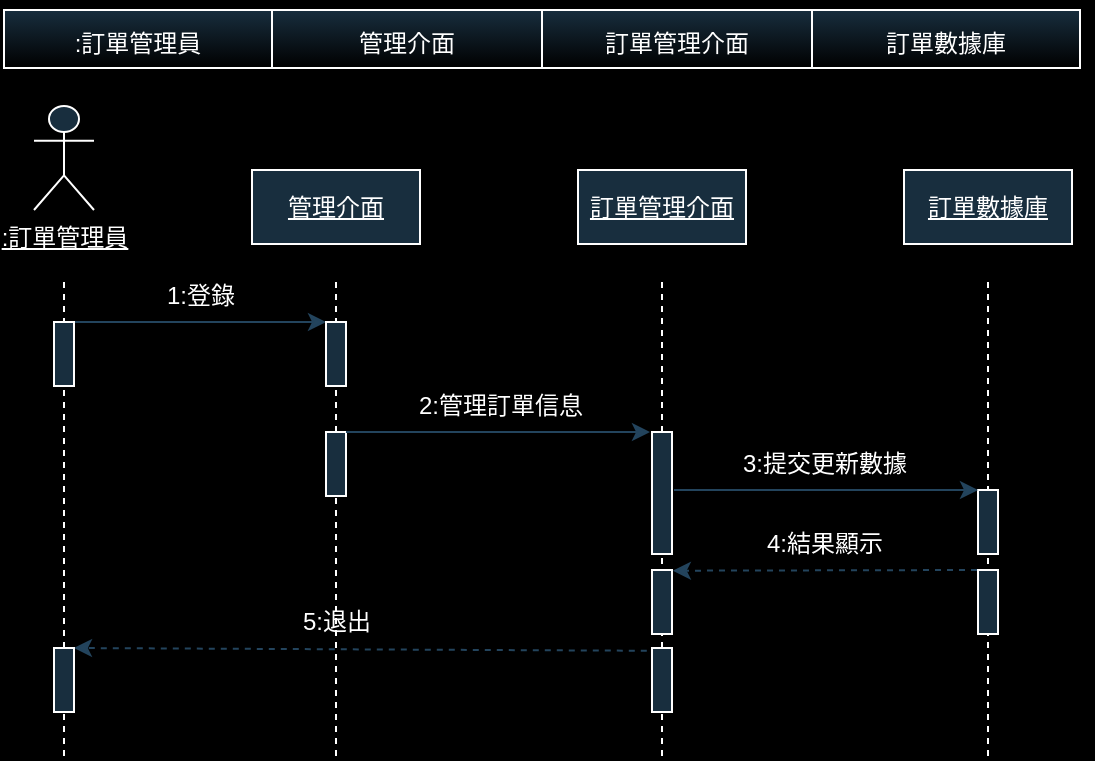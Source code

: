 <mxfile version="22.1.8" type="github">
  <diagram name="Page-1" id="FdPrsYDMRLdAd92Ktg-p">
    <mxGraphModel dx="719" dy="427" grid="0" gridSize="10" guides="1" tooltips="1" connect="1" arrows="1" fold="1" page="1" pageScale="1" pageWidth="827" pageHeight="1169" background="#000000" math="0" shadow="0">
      <root>
        <mxCell id="0" />
        <mxCell id="1" parent="0" />
        <mxCell id="xGcRgNuMnpsQmwNyc2wd-38" value="" style="edgeStyle=none;curved=1;rounded=0;orthogonalLoop=1;jettySize=auto;html=1;fontSize=12;startSize=8;endSize=8;" edge="1" parent="1" source="xGcRgNuMnpsQmwNyc2wd-5" target="xGcRgNuMnpsQmwNyc2wd-14">
          <mxGeometry relative="1" as="geometry" />
        </mxCell>
        <mxCell id="xGcRgNuMnpsQmwNyc2wd-5" value="&lt;u&gt;:訂單管理員&lt;/u&gt;" style="shape=umlActor;verticalLabelPosition=bottom;verticalAlign=top;html=1;strokeColor=#FFFFFF;fontColor=#FFFFFF;fillColor=#182E3E;labelBackgroundColor=none;" vertex="1" parent="1">
          <mxGeometry x="55" y="88" width="30" height="52" as="geometry" />
        </mxCell>
        <mxCell id="xGcRgNuMnpsQmwNyc2wd-6" value="&lt;u&gt;管理介面&lt;/u&gt;" style="rounded=0;whiteSpace=wrap;html=1;strokeColor=#FFFFFF;fontColor=#FFFFFF;fillColor=#182E3E;labelBackgroundColor=none;" vertex="1" parent="1">
          <mxGeometry x="164" y="120" width="84" height="37" as="geometry" />
        </mxCell>
        <mxCell id="xGcRgNuMnpsQmwNyc2wd-7" value="&lt;u&gt;訂單數據庫&lt;/u&gt;" style="rounded=0;whiteSpace=wrap;html=1;strokeColor=#FFFFFF;fontColor=#FFFFFF;fillColor=#182E3E;labelBackgroundColor=none;" vertex="1" parent="1">
          <mxGeometry x="490" y="120" width="84" height="37" as="geometry" />
        </mxCell>
        <mxCell id="xGcRgNuMnpsQmwNyc2wd-8" value="&lt;u&gt;訂單管理介面&lt;/u&gt;" style="rounded=0;whiteSpace=wrap;html=1;strokeColor=#FFFFFF;fontColor=#FFFFFF;fillColor=#182E3E;labelBackgroundColor=none;" vertex="1" parent="1">
          <mxGeometry x="327" y="120" width="84" height="37" as="geometry" />
        </mxCell>
        <mxCell id="xGcRgNuMnpsQmwNyc2wd-9" value="" style="line;strokeWidth=1;direction=south;html=1;strokeColor=#FFFFFF;fontColor=#FFFFFF;fillColor=#182E3E;dashed=1;labelBackgroundColor=none;" vertex="1" parent="1">
          <mxGeometry x="65" y="176" width="10" height="238" as="geometry" />
        </mxCell>
        <mxCell id="xGcRgNuMnpsQmwNyc2wd-10" value="" style="line;strokeWidth=1;direction=south;html=1;strokeColor=#FFFFFF;fontColor=#FFFFFF;fillColor=#182E3E;dashed=1;labelBackgroundColor=none;" vertex="1" parent="1">
          <mxGeometry x="364" y="176" width="10" height="238" as="geometry" />
        </mxCell>
        <mxCell id="xGcRgNuMnpsQmwNyc2wd-11" value="" style="line;strokeWidth=1;direction=south;html=1;strokeColor=#FFFFFF;fontColor=#FFFFFF;fillColor=#182E3E;dashed=1;labelBackgroundColor=none;" vertex="1" parent="1">
          <mxGeometry x="201" y="176" width="10" height="238" as="geometry" />
        </mxCell>
        <mxCell id="xGcRgNuMnpsQmwNyc2wd-12" value="" style="line;strokeWidth=1;direction=south;html=1;strokeColor=#FFFFFF;fontColor=#FFFFFF;fillColor=#182E3E;dashed=1;labelBackgroundColor=none;" vertex="1" parent="1">
          <mxGeometry x="527" y="176" width="10" height="238" as="geometry" />
        </mxCell>
        <mxCell id="xGcRgNuMnpsQmwNyc2wd-13" value="" style="edgeStyle=orthogonalEdgeStyle;rounded=0;orthogonalLoop=1;jettySize=auto;html=1;curved=0;strokeColor=#23445D;labelBackgroundColor=none;fontColor=default;" edge="1" parent="1">
          <mxGeometry relative="1" as="geometry">
            <mxPoint x="75" y="196" as="sourcePoint" />
            <mxPoint x="201" y="196" as="targetPoint" />
          </mxGeometry>
        </mxCell>
        <mxCell id="xGcRgNuMnpsQmwNyc2wd-14" value="" style="html=1;points=[[0,0,0,0,5],[0,1,0,0,-5],[1,0,0,0,5],[1,1,0,0,-5]];perimeter=orthogonalPerimeter;outlineConnect=0;targetShapes=umlLifeline;portConstraint=eastwest;newEdgeStyle={&quot;curved&quot;:0,&quot;rounded&quot;:0};strokeColor=#FFFFFF;fontColor=#FFFFFF;fillColor=#182E3E;labelBackgroundColor=none;" vertex="1" parent="1">
          <mxGeometry x="65" y="196" width="10" height="32" as="geometry" />
        </mxCell>
        <mxCell id="xGcRgNuMnpsQmwNyc2wd-15" value="" style="html=1;points=[[0,0,0,0,5],[0,1,0,0,-5],[1,0,0,0,5],[1,1,0,0,-5]];perimeter=orthogonalPerimeter;outlineConnect=0;targetShapes=umlLifeline;portConstraint=eastwest;newEdgeStyle={&quot;curved&quot;:0,&quot;rounded&quot;:0};strokeColor=#FFFFFF;fontColor=#FFFFFF;fillColor=#182E3E;labelBackgroundColor=none;" vertex="1" parent="1">
          <mxGeometry x="201" y="196" width="10" height="32" as="geometry" />
        </mxCell>
        <mxCell id="xGcRgNuMnpsQmwNyc2wd-16" value="1:登錄" style="text;html=1;align=center;verticalAlign=middle;resizable=0;points=[];autosize=1;strokeColor=none;fillColor=none;fontColor=#FFFFFF;labelBackgroundColor=none;" vertex="1" parent="1">
          <mxGeometry x="112" y="170" width="52" height="26" as="geometry" />
        </mxCell>
        <mxCell id="xGcRgNuMnpsQmwNyc2wd-17" value="" style="html=1;points=[[0,0,0,0,5],[0,1,0,0,-5],[1,0,0,0,5],[1,1,0,0,-5]];perimeter=orthogonalPerimeter;outlineConnect=0;targetShapes=umlLifeline;portConstraint=eastwest;newEdgeStyle={&quot;curved&quot;:0,&quot;rounded&quot;:0};strokeColor=#FFFFFF;fontColor=#FFFFFF;fillColor=#182E3E;labelBackgroundColor=none;" vertex="1" parent="1">
          <mxGeometry x="201" y="251" width="10" height="32" as="geometry" />
        </mxCell>
        <mxCell id="xGcRgNuMnpsQmwNyc2wd-18" value="" style="html=1;points=[[0,0,0,0,5],[0,1,0,0,-5],[1,0,0,0,5],[1,1,0,0,-5]];perimeter=orthogonalPerimeter;outlineConnect=0;targetShapes=umlLifeline;portConstraint=eastwest;newEdgeStyle={&quot;curved&quot;:0,&quot;rounded&quot;:0};strokeColor=#FFFFFF;fontColor=#FFFFFF;fillColor=#182E3E;labelBackgroundColor=none;" vertex="1" parent="1">
          <mxGeometry x="364" y="251" width="10" height="61" as="geometry" />
        </mxCell>
        <mxCell id="xGcRgNuMnpsQmwNyc2wd-19" value="" style="edgeStyle=orthogonalEdgeStyle;rounded=0;orthogonalLoop=1;jettySize=auto;html=1;curved=0;strokeColor=#23445D;labelBackgroundColor=none;fontColor=default;" edge="1" parent="1">
          <mxGeometry relative="1" as="geometry">
            <mxPoint x="211" y="251" as="sourcePoint" />
            <mxPoint x="363" y="251" as="targetPoint" />
          </mxGeometry>
        </mxCell>
        <mxCell id="xGcRgNuMnpsQmwNyc2wd-20" value="2:管理訂單信息" style="text;html=1;align=center;verticalAlign=middle;resizable=0;points=[];autosize=1;strokeColor=none;fillColor=none;fontColor=#FFFFFF;labelBackgroundColor=none;" vertex="1" parent="1">
          <mxGeometry x="238" y="225" width="100" height="26" as="geometry" />
        </mxCell>
        <mxCell id="xGcRgNuMnpsQmwNyc2wd-21" value="" style="html=1;points=[[0,0,0,0,5],[0,1,0,0,-5],[1,0,0,0,5],[1,1,0,0,-5]];perimeter=orthogonalPerimeter;outlineConnect=0;targetShapes=umlLifeline;portConstraint=eastwest;newEdgeStyle={&quot;curved&quot;:0,&quot;rounded&quot;:0};strokeColor=#FFFFFF;fontColor=#FFFFFF;fillColor=#182E3E;labelBackgroundColor=none;" vertex="1" parent="1">
          <mxGeometry x="527" y="280" width="10" height="32" as="geometry" />
        </mxCell>
        <mxCell id="xGcRgNuMnpsQmwNyc2wd-22" value="" style="edgeStyle=orthogonalEdgeStyle;rounded=0;orthogonalLoop=1;jettySize=auto;html=1;curved=0;strokeColor=#23445D;labelBackgroundColor=none;fontColor=default;" edge="1" parent="1">
          <mxGeometry relative="1" as="geometry">
            <mxPoint x="375" y="280" as="sourcePoint" />
            <mxPoint x="527" y="280" as="targetPoint" />
          </mxGeometry>
        </mxCell>
        <mxCell id="xGcRgNuMnpsQmwNyc2wd-23" value="3:提交更新數據" style="text;html=1;align=center;verticalAlign=middle;resizable=0;points=[];autosize=1;strokeColor=none;fillColor=none;fontColor=#FFFFFF;labelBackgroundColor=none;" vertex="1" parent="1">
          <mxGeometry x="400" y="254" width="100" height="26" as="geometry" />
        </mxCell>
        <mxCell id="xGcRgNuMnpsQmwNyc2wd-24" value="" style="rounded=0;orthogonalLoop=1;jettySize=auto;html=1;strokeColor=#23445D;dashed=1;labelBackgroundColor=none;fontColor=default;entryX=1.043;entryY=0.011;entryDx=0;entryDy=0;entryPerimeter=0;" edge="1" parent="1" target="xGcRgNuMnpsQmwNyc2wd-26">
          <mxGeometry relative="1" as="geometry">
            <mxPoint x="526.5" y="320" as="sourcePoint" />
            <mxPoint x="373.5" y="325" as="targetPoint" />
          </mxGeometry>
        </mxCell>
        <mxCell id="xGcRgNuMnpsQmwNyc2wd-25" value="" style="html=1;points=[[0,0,0,0,5],[0,1,0,0,-5],[1,0,0,0,5],[1,1,0,0,-5]];perimeter=orthogonalPerimeter;outlineConnect=0;targetShapes=umlLifeline;portConstraint=eastwest;newEdgeStyle={&quot;curved&quot;:0,&quot;rounded&quot;:0};strokeColor=#FFFFFF;fontColor=#FFFFFF;fillColor=#182E3E;labelBackgroundColor=none;" vertex="1" parent="1">
          <mxGeometry x="527" y="320" width="10" height="32" as="geometry" />
        </mxCell>
        <mxCell id="xGcRgNuMnpsQmwNyc2wd-26" value="" style="html=1;points=[[0,0,0,0,5],[0,1,0,0,-5],[1,0,0,0,5],[1,1,0,0,-5]];perimeter=orthogonalPerimeter;outlineConnect=0;targetShapes=umlLifeline;portConstraint=eastwest;newEdgeStyle={&quot;curved&quot;:0,&quot;rounded&quot;:0};strokeColor=#FFFFFF;fontColor=#FFFFFF;fillColor=#182E3E;labelBackgroundColor=none;" vertex="1" parent="1">
          <mxGeometry x="364" y="320" width="10" height="32" as="geometry" />
        </mxCell>
        <mxCell id="xGcRgNuMnpsQmwNyc2wd-27" value="" style="rounded=0;orthogonalLoop=1;jettySize=auto;html=1;strokeColor=#23445D;labelBackgroundColor=none;fontColor=default;entryX=0.763;entryY=0.14;entryDx=0;entryDy=0;entryPerimeter=0;dashed=1;" edge="1" parent="1">
          <mxGeometry relative="1" as="geometry">
            <mxPoint x="367.4" y="360.41" as="sourcePoint" />
            <mxPoint x="75.0" y="359.004" as="targetPoint" />
          </mxGeometry>
        </mxCell>
        <mxCell id="xGcRgNuMnpsQmwNyc2wd-28" value="" style="html=1;points=[[0,0,0,0,5],[0,1,0,0,-5],[1,0,0,0,5],[1,1,0,0,-5]];perimeter=orthogonalPerimeter;outlineConnect=0;targetShapes=umlLifeline;portConstraint=eastwest;newEdgeStyle={&quot;curved&quot;:0,&quot;rounded&quot;:0};strokeColor=#FFFFFF;fontColor=#FFFFFF;fillColor=#182E3E;labelBackgroundColor=none;" vertex="1" parent="1">
          <mxGeometry x="364" y="359" width="10" height="32" as="geometry" />
        </mxCell>
        <mxCell id="xGcRgNuMnpsQmwNyc2wd-29" value="" style="html=1;points=[[0,0,0,0,5],[0,1,0,0,-5],[1,0,0,0,5],[1,1,0,0,-5]];perimeter=orthogonalPerimeter;outlineConnect=0;targetShapes=umlLifeline;portConstraint=eastwest;newEdgeStyle={&quot;curved&quot;:0,&quot;rounded&quot;:0};strokeColor=#FFFFFF;fontColor=#FFFFFF;fillColor=#182E3E;labelBackgroundColor=none;" vertex="1" parent="1">
          <mxGeometry x="65" y="359" width="10" height="32" as="geometry" />
        </mxCell>
        <mxCell id="xGcRgNuMnpsQmwNyc2wd-30" value="5:退出" style="text;html=1;align=center;verticalAlign=middle;resizable=0;points=[];autosize=1;strokeColor=none;fillColor=none;fontColor=#FFFFFF;labelBackgroundColor=none;" vertex="1" parent="1">
          <mxGeometry x="180" y="333" width="52" height="26" as="geometry" />
        </mxCell>
        <mxCell id="xGcRgNuMnpsQmwNyc2wd-31" value="4:結果顯示" style="text;html=1;align=center;verticalAlign=middle;resizable=0;points=[];autosize=1;strokeColor=none;fillColor=none;fontColor=#FFFFFF;labelBackgroundColor=none;" vertex="1" parent="1">
          <mxGeometry x="412" y="294" width="76" height="26" as="geometry" />
        </mxCell>
        <mxCell id="xGcRgNuMnpsQmwNyc2wd-32" value="" style="shape=table;startSize=0;container=1;collapsible=0;childLayout=tableLayout;fontSize=16;strokeColor=#FFFFFF;fontColor=#FFFFFF;fillColor=#182E3E;gradientColor=default;swimlaneFillColor=none;gradientDirection=south;rounded=1;" vertex="1" parent="1">
          <mxGeometry x="40" y="40" width="538" height="29" as="geometry" />
        </mxCell>
        <mxCell id="xGcRgNuMnpsQmwNyc2wd-33" style="shape=tableRow;horizontal=0;startSize=0;swimlaneHead=0;swimlaneBody=0;strokeColor=inherit;top=0;left=0;bottom=0;right=0;collapsible=0;dropTarget=0;fillColor=none;points=[[0,0.5],[1,0.5]];portConstraint=eastwest;fontSize=16;fontColor=#FFFFFF;" vertex="1" parent="xGcRgNuMnpsQmwNyc2wd-32">
          <mxGeometry width="538" height="29" as="geometry" />
        </mxCell>
        <mxCell id="xGcRgNuMnpsQmwNyc2wd-34" value="&lt;font style=&quot;font-size: 12px;&quot;&gt;:訂單管理員&lt;/font&gt;" style="shape=partialRectangle;html=1;whiteSpace=wrap;connectable=0;strokeColor=inherit;overflow=hidden;fillColor=none;top=0;left=0;bottom=0;right=0;pointerEvents=1;fontSize=16;fontColor=#FFFFFF;" vertex="1" parent="xGcRgNuMnpsQmwNyc2wd-33">
          <mxGeometry width="134" height="29" as="geometry">
            <mxRectangle width="134" height="29" as="alternateBounds" />
          </mxGeometry>
        </mxCell>
        <mxCell id="xGcRgNuMnpsQmwNyc2wd-35" value="&lt;font style=&quot;font-size: 12px;&quot;&gt;管理介面&lt;/font&gt;" style="shape=partialRectangle;html=1;whiteSpace=wrap;connectable=0;strokeColor=inherit;overflow=hidden;fillColor=none;top=0;left=0;bottom=0;right=0;pointerEvents=1;fontSize=16;fontColor=#FFFFFF;" vertex="1" parent="xGcRgNuMnpsQmwNyc2wd-33">
          <mxGeometry x="134" width="135" height="29" as="geometry">
            <mxRectangle width="135" height="29" as="alternateBounds" />
          </mxGeometry>
        </mxCell>
        <mxCell id="xGcRgNuMnpsQmwNyc2wd-36" value="&lt;font style=&quot;font-size: 12px;&quot;&gt;訂單管理介面&lt;/font&gt;" style="shape=partialRectangle;html=1;whiteSpace=wrap;connectable=0;strokeColor=inherit;overflow=hidden;fillColor=none;top=0;left=0;bottom=0;right=0;pointerEvents=1;fontSize=16;fontColor=#FFFFFF;" vertex="1" parent="xGcRgNuMnpsQmwNyc2wd-33">
          <mxGeometry x="269" width="135" height="29" as="geometry">
            <mxRectangle width="135" height="29" as="alternateBounds" />
          </mxGeometry>
        </mxCell>
        <mxCell id="xGcRgNuMnpsQmwNyc2wd-37" value="&lt;font style=&quot;font-size: 12px;&quot;&gt;訂單數據庫&lt;/font&gt;" style="shape=partialRectangle;html=1;whiteSpace=wrap;connectable=0;strokeColor=inherit;overflow=hidden;fillColor=none;top=0;left=0;bottom=0;right=0;pointerEvents=1;fontSize=16;fontColor=#FFFFFF;shadow=1;" vertex="1" parent="xGcRgNuMnpsQmwNyc2wd-33">
          <mxGeometry x="404" width="134" height="29" as="geometry">
            <mxRectangle width="134" height="29" as="alternateBounds" />
          </mxGeometry>
        </mxCell>
      </root>
    </mxGraphModel>
  </diagram>
</mxfile>
